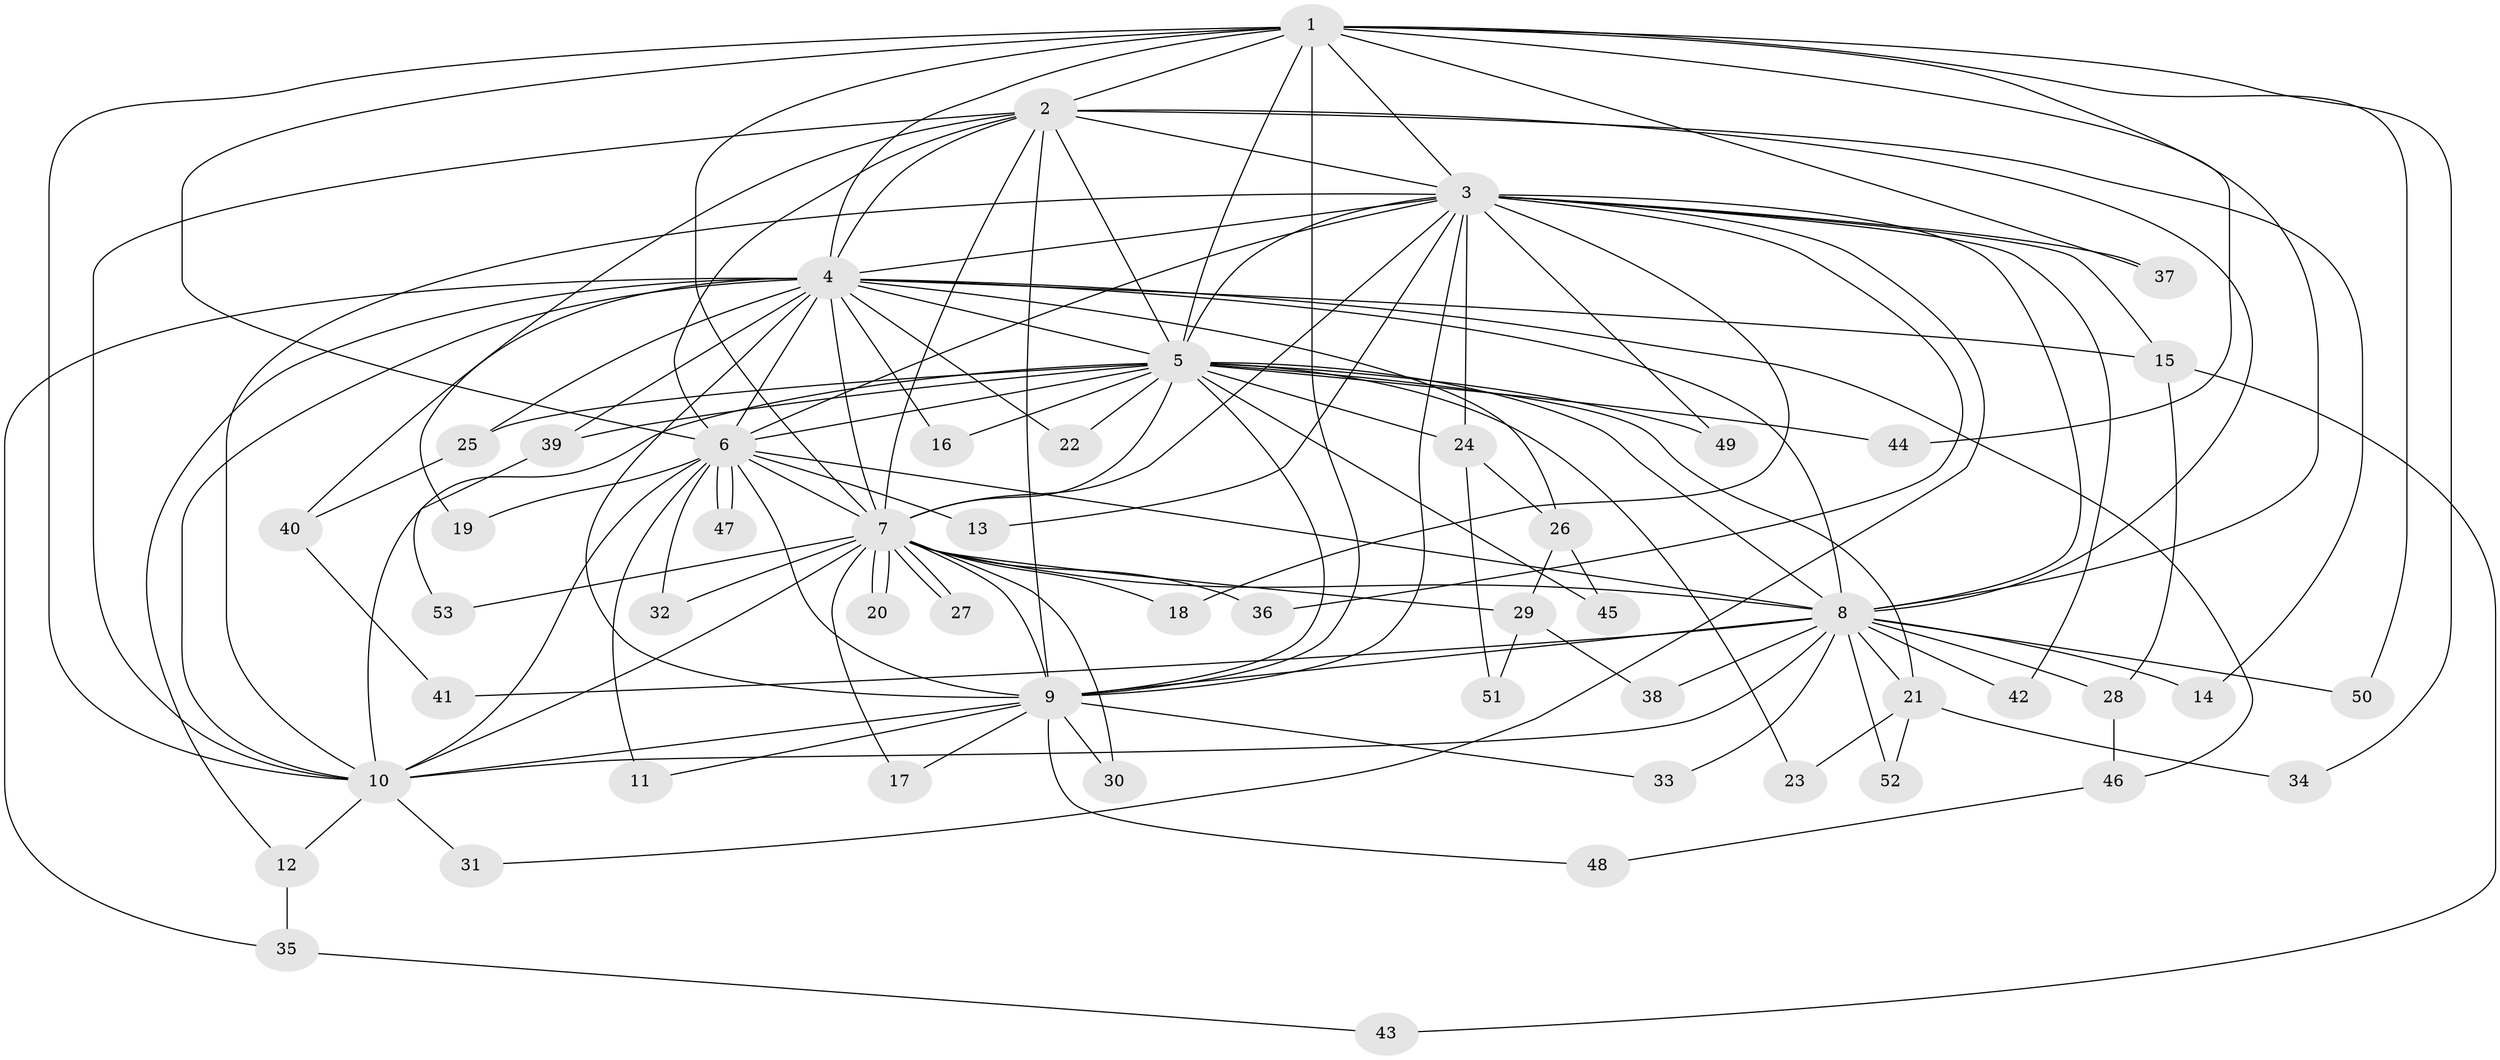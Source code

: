 // Generated by graph-tools (version 1.1) at 2025/25/03/09/25 03:25:43]
// undirected, 53 vertices, 131 edges
graph export_dot {
graph [start="1"]
  node [color=gray90,style=filled];
  1;
  2;
  3;
  4;
  5;
  6;
  7;
  8;
  9;
  10;
  11;
  12;
  13;
  14;
  15;
  16;
  17;
  18;
  19;
  20;
  21;
  22;
  23;
  24;
  25;
  26;
  27;
  28;
  29;
  30;
  31;
  32;
  33;
  34;
  35;
  36;
  37;
  38;
  39;
  40;
  41;
  42;
  43;
  44;
  45;
  46;
  47;
  48;
  49;
  50;
  51;
  52;
  53;
  1 -- 2;
  1 -- 3;
  1 -- 4;
  1 -- 5;
  1 -- 6;
  1 -- 7;
  1 -- 8;
  1 -- 9;
  1 -- 10;
  1 -- 34;
  1 -- 37;
  1 -- 44;
  1 -- 50;
  2 -- 3;
  2 -- 4;
  2 -- 5;
  2 -- 6;
  2 -- 7;
  2 -- 8;
  2 -- 9;
  2 -- 10;
  2 -- 14;
  2 -- 40;
  3 -- 4;
  3 -- 5;
  3 -- 6;
  3 -- 7;
  3 -- 8;
  3 -- 9;
  3 -- 10;
  3 -- 13;
  3 -- 15;
  3 -- 18;
  3 -- 24;
  3 -- 31;
  3 -- 36;
  3 -- 37;
  3 -- 42;
  3 -- 49;
  4 -- 5;
  4 -- 6;
  4 -- 7;
  4 -- 8;
  4 -- 9;
  4 -- 10;
  4 -- 12;
  4 -- 15;
  4 -- 16;
  4 -- 19;
  4 -- 22;
  4 -- 25;
  4 -- 26;
  4 -- 35;
  4 -- 39;
  4 -- 46;
  5 -- 6;
  5 -- 7;
  5 -- 8;
  5 -- 9;
  5 -- 10;
  5 -- 16;
  5 -- 21;
  5 -- 22;
  5 -- 23;
  5 -- 24;
  5 -- 25;
  5 -- 39;
  5 -- 44;
  5 -- 45;
  5 -- 49;
  6 -- 7;
  6 -- 8;
  6 -- 9;
  6 -- 10;
  6 -- 11;
  6 -- 13;
  6 -- 19;
  6 -- 32;
  6 -- 47;
  6 -- 47;
  7 -- 8;
  7 -- 9;
  7 -- 10;
  7 -- 17;
  7 -- 18;
  7 -- 20;
  7 -- 20;
  7 -- 27;
  7 -- 27;
  7 -- 29;
  7 -- 30;
  7 -- 32;
  7 -- 36;
  7 -- 53;
  8 -- 9;
  8 -- 10;
  8 -- 14;
  8 -- 21;
  8 -- 28;
  8 -- 33;
  8 -- 38;
  8 -- 41;
  8 -- 42;
  8 -- 50;
  8 -- 52;
  9 -- 10;
  9 -- 11;
  9 -- 17;
  9 -- 30;
  9 -- 33;
  9 -- 48;
  10 -- 12;
  10 -- 31;
  12 -- 35;
  15 -- 28;
  15 -- 43;
  21 -- 23;
  21 -- 34;
  21 -- 52;
  24 -- 26;
  24 -- 51;
  25 -- 40;
  26 -- 29;
  26 -- 45;
  28 -- 46;
  29 -- 38;
  29 -- 51;
  35 -- 43;
  39 -- 53;
  40 -- 41;
  46 -- 48;
}
